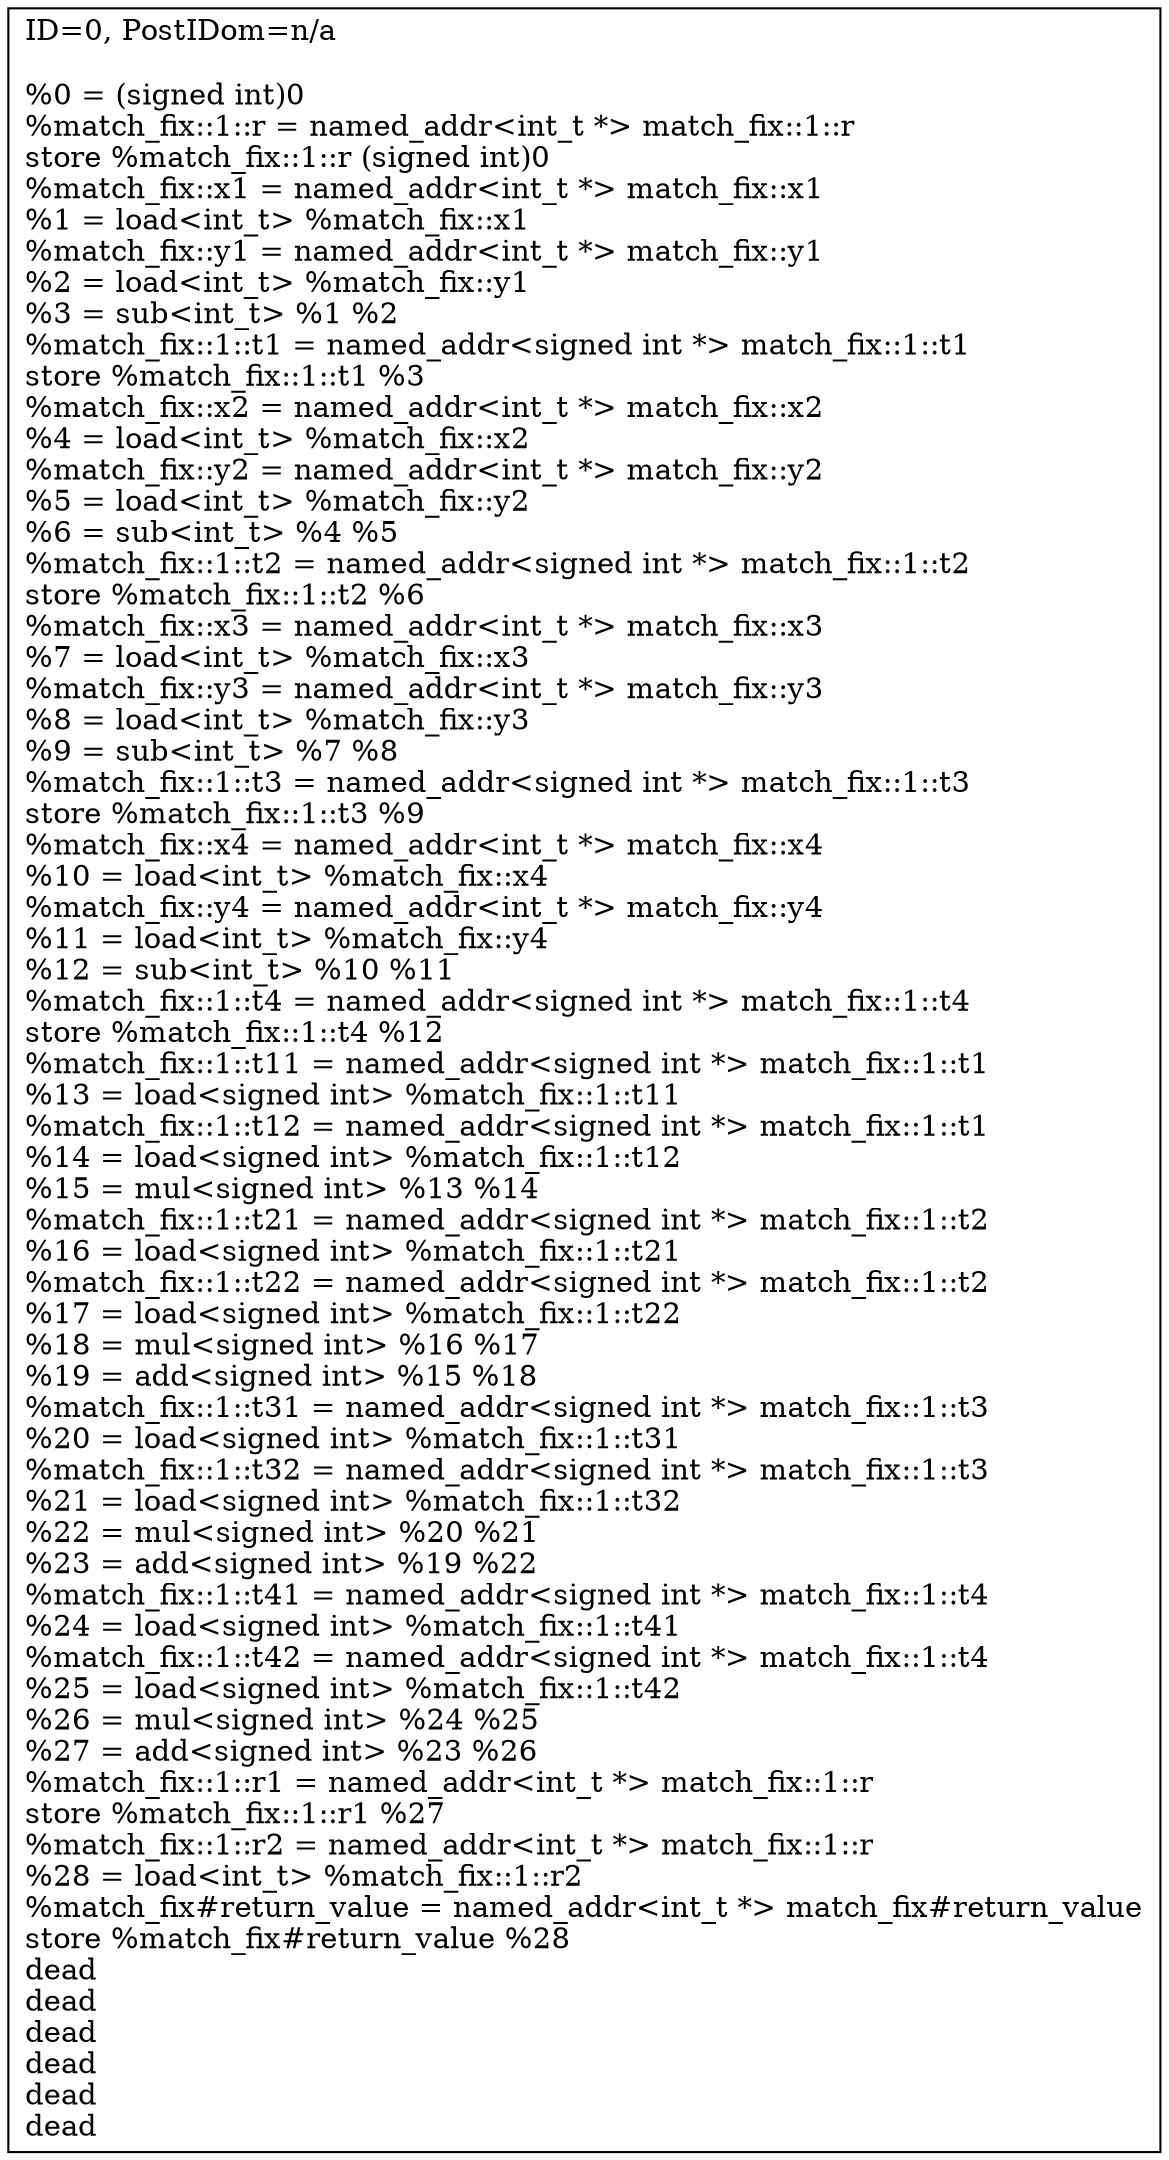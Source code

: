 digraph {
	0 [shape=box,label="ID=0, PostIDom=n/a\l\l%0 = (signed int)0\l%match_fix::1::r = named_addr<int_t *> match_fix::1::r\lstore %match_fix::1::r (signed int)0\l%match_fix::x1 = named_addr<int_t *> match_fix::x1\l%1 = load<int_t> %match_fix::x1\l%match_fix::y1 = named_addr<int_t *> match_fix::y1\l%2 = load<int_t> %match_fix::y1\l%3 = sub<int_t> %1 %2\l%match_fix::1::t1 = named_addr<signed int *> match_fix::1::t1\lstore %match_fix::1::t1 %3\l%match_fix::x2 = named_addr<int_t *> match_fix::x2\l%4 = load<int_t> %match_fix::x2\l%match_fix::y2 = named_addr<int_t *> match_fix::y2\l%5 = load<int_t> %match_fix::y2\l%6 = sub<int_t> %4 %5\l%match_fix::1::t2 = named_addr<signed int *> match_fix::1::t2\lstore %match_fix::1::t2 %6\l%match_fix::x3 = named_addr<int_t *> match_fix::x3\l%7 = load<int_t> %match_fix::x3\l%match_fix::y3 = named_addr<int_t *> match_fix::y3\l%8 = load<int_t> %match_fix::y3\l%9 = sub<int_t> %7 %8\l%match_fix::1::t3 = named_addr<signed int *> match_fix::1::t3\lstore %match_fix::1::t3 %9\l%match_fix::x4 = named_addr<int_t *> match_fix::x4\l%10 = load<int_t> %match_fix::x4\l%match_fix::y4 = named_addr<int_t *> match_fix::y4\l%11 = load<int_t> %match_fix::y4\l%12 = sub<int_t> %10 %11\l%match_fix::1::t4 = named_addr<signed int *> match_fix::1::t4\lstore %match_fix::1::t4 %12\l%match_fix::1::t11 = named_addr<signed int *> match_fix::1::t1\l%13 = load<signed int> %match_fix::1::t11\l%match_fix::1::t12 = named_addr<signed int *> match_fix::1::t1\l%14 = load<signed int> %match_fix::1::t12\l%15 = mul<signed int> %13 %14\l%match_fix::1::t21 = named_addr<signed int *> match_fix::1::t2\l%16 = load<signed int> %match_fix::1::t21\l%match_fix::1::t22 = named_addr<signed int *> match_fix::1::t2\l%17 = load<signed int> %match_fix::1::t22\l%18 = mul<signed int> %16 %17\l%19 = add<signed int> %15 %18\l%match_fix::1::t31 = named_addr<signed int *> match_fix::1::t3\l%20 = load<signed int> %match_fix::1::t31\l%match_fix::1::t32 = named_addr<signed int *> match_fix::1::t3\l%21 = load<signed int> %match_fix::1::t32\l%22 = mul<signed int> %20 %21\l%23 = add<signed int> %19 %22\l%match_fix::1::t41 = named_addr<signed int *> match_fix::1::t4\l%24 = load<signed int> %match_fix::1::t41\l%match_fix::1::t42 = named_addr<signed int *> match_fix::1::t4\l%25 = load<signed int> %match_fix::1::t42\l%26 = mul<signed int> %24 %25\l%27 = add<signed int> %23 %26\l%match_fix::1::r1 = named_addr<int_t *> match_fix::1::r\lstore %match_fix::1::r1 %27\l%match_fix::1::r2 = named_addr<int_t *> match_fix::1::r\l%28 = load<int_t> %match_fix::1::r2\l%match_fix#return_value = named_addr<int_t *> match_fix#return_value\lstore %match_fix#return_value %28\ldead\ldead\ldead\ldead\ldead\ldead\l"];
}
